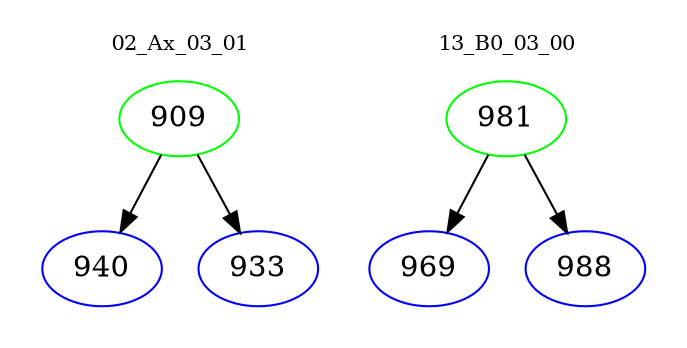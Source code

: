 digraph{
subgraph cluster_0 {
color = white
label = "02_Ax_03_01";
fontsize=10;
T0_909 [label="909", color="green"]
T0_909 -> T0_940 [color="black"]
T0_940 [label="940", color="blue"]
T0_909 -> T0_933 [color="black"]
T0_933 [label="933", color="blue"]
}
subgraph cluster_1 {
color = white
label = "13_B0_03_00";
fontsize=10;
T1_981 [label="981", color="green"]
T1_981 -> T1_969 [color="black"]
T1_969 [label="969", color="blue"]
T1_981 -> T1_988 [color="black"]
T1_988 [label="988", color="blue"]
}
}
